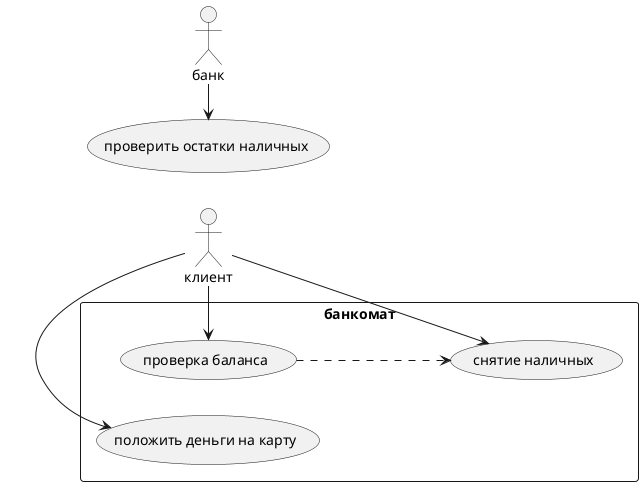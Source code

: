 @startuml
left to right direction
actor клиент
rectangle банкомат{
 клиент -> (проверка баланса)
 клиент -> (снятие наличных)
 клиент -> (положить деньги на карту)
 (проверка баланса) -.-> (снятие наличных) 
}
actor банк
банк -> (проверить остатки наличных)
@enduml